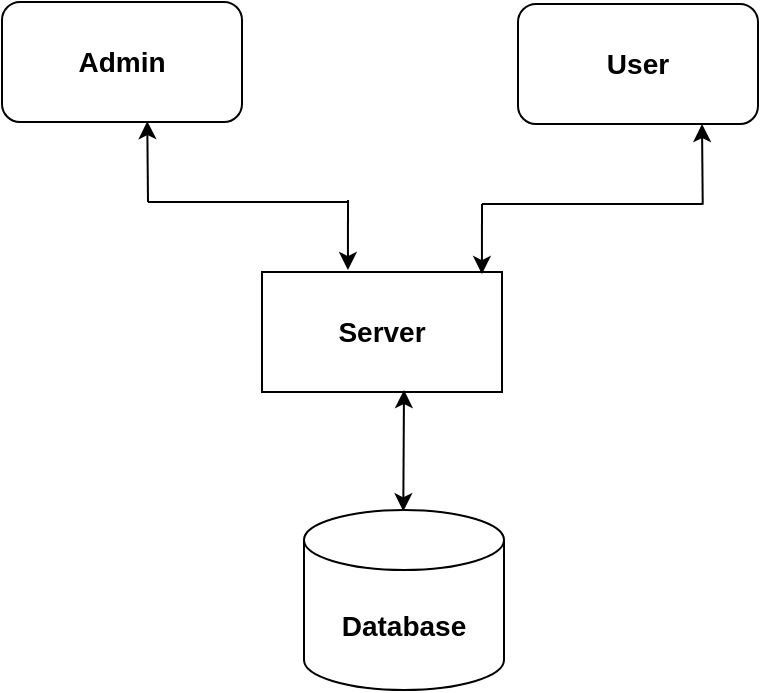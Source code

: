 <mxfile version="20.2.7" type="device"><diagram id="s1pSSrWgL5T3gQZtpcL4" name="Page-1"><mxGraphModel dx="1038" dy="547" grid="1" gridSize="10" guides="1" tooltips="1" connect="1" arrows="1" fold="1" page="1" pageScale="1" pageWidth="850" pageHeight="1100" math="0" shadow="0"><root><mxCell id="0"/><mxCell id="1" parent="0"/><mxCell id="jscwYIkfyodPGOccO1oO-1" value="&lt;font style=&quot;font-size: 14px;&quot;&gt;&lt;b&gt;Admin&lt;/b&gt;&lt;/font&gt;" style="rounded=1;whiteSpace=wrap;html=1;" parent="1" vertex="1"><mxGeometry x="100" y="200" width="120" height="60" as="geometry"/></mxCell><mxCell id="jscwYIkfyodPGOccO1oO-2" value="&lt;font style=&quot;font-size: 14px;&quot;&gt;&lt;b&gt;User&lt;/b&gt;&lt;/font&gt;" style="rounded=1;whiteSpace=wrap;html=1;" parent="1" vertex="1"><mxGeometry x="358" y="201" width="120" height="60" as="geometry"/></mxCell><mxCell id="jscwYIkfyodPGOccO1oO-3" value="&lt;font style=&quot;font-size: 14px;&quot;&gt;&lt;b&gt;Server&lt;/b&gt;&lt;/font&gt;" style="rounded=0;whiteSpace=wrap;html=1;" parent="1" vertex="1"><mxGeometry x="230" y="335" width="120" height="60" as="geometry"/></mxCell><mxCell id="jscwYIkfyodPGOccO1oO-8" value="" style="endArrow=classic;html=1;rounded=0;fontSize=14;entryX=0.597;entryY=1.01;entryDx=0;entryDy=0;entryPerimeter=0;" parent="1" edge="1"><mxGeometry width="50" height="50" relative="1" as="geometry"><mxPoint x="173" y="300" as="sourcePoint"/><mxPoint x="172.64" y="259.6" as="targetPoint"/></mxGeometry></mxCell><mxCell id="jscwYIkfyodPGOccO1oO-13" value="" style="endArrow=none;html=1;rounded=0;fontSize=14;" parent="1" edge="1"><mxGeometry width="50" height="50" relative="1" as="geometry"><mxPoint x="173" y="300" as="sourcePoint"/><mxPoint x="273" y="300" as="targetPoint"/></mxGeometry></mxCell><mxCell id="jscwYIkfyodPGOccO1oO-14" value="" style="endArrow=classic;html=1;rounded=0;fontSize=14;entryX=0.333;entryY=0.167;entryDx=0;entryDy=0;entryPerimeter=0;" parent="1" edge="1"><mxGeometry width="50" height="50" relative="1" as="geometry"><mxPoint x="273" y="299" as="sourcePoint"/><mxPoint x="272.96" y="334.02" as="targetPoint"/></mxGeometry></mxCell><mxCell id="jscwYIkfyodPGOccO1oO-15" value="" style="endArrow=classic;html=1;rounded=0;fontSize=14;entryX=0.597;entryY=1.01;entryDx=0;entryDy=0;entryPerimeter=0;" parent="1" edge="1"><mxGeometry width="50" height="50" relative="1" as="geometry"><mxPoint x="450.36" y="301.4" as="sourcePoint"/><mxPoint x="450.0" y="261" as="targetPoint"/></mxGeometry></mxCell><mxCell id="jscwYIkfyodPGOccO1oO-16" value="" style="endArrow=none;html=1;rounded=0;fontSize=14;" parent="1" edge="1"><mxGeometry width="50" height="50" relative="1" as="geometry"><mxPoint x="340" y="301" as="sourcePoint"/><mxPoint x="450" y="301" as="targetPoint"/></mxGeometry></mxCell><mxCell id="jscwYIkfyodPGOccO1oO-17" value="" style="endArrow=classic;html=1;rounded=0;fontSize=14;entryX=0.333;entryY=0.167;entryDx=0;entryDy=0;entryPerimeter=0;" parent="1" edge="1"><mxGeometry width="50" height="50" relative="1" as="geometry"><mxPoint x="340" y="301" as="sourcePoint"/><mxPoint x="339.96" y="336.02" as="targetPoint"/></mxGeometry></mxCell><mxCell id="jscwYIkfyodPGOccO1oO-18" value="" style="endArrow=classic;startArrow=classic;html=1;rounded=0;fontSize=14;exitX=0.396;exitY=0.007;exitDx=0;exitDy=0;exitPerimeter=0;" parent="1" edge="1"><mxGeometry width="50" height="50" relative="1" as="geometry"><mxPoint x="300.64" y="454.63" as="sourcePoint"/><mxPoint x="301" y="394" as="targetPoint"/></mxGeometry></mxCell><mxCell id="cLovrO0rlibAm_UbkKIG-3" value="&lt;b style=&quot;font-size: 14px;&quot;&gt;Database&lt;/b&gt;" style="shape=cylinder3;whiteSpace=wrap;html=1;boundedLbl=1;backgroundOutline=1;size=15;" vertex="1" parent="1"><mxGeometry x="251" y="454" width="100" height="90" as="geometry"/></mxCell></root></mxGraphModel></diagram></mxfile>